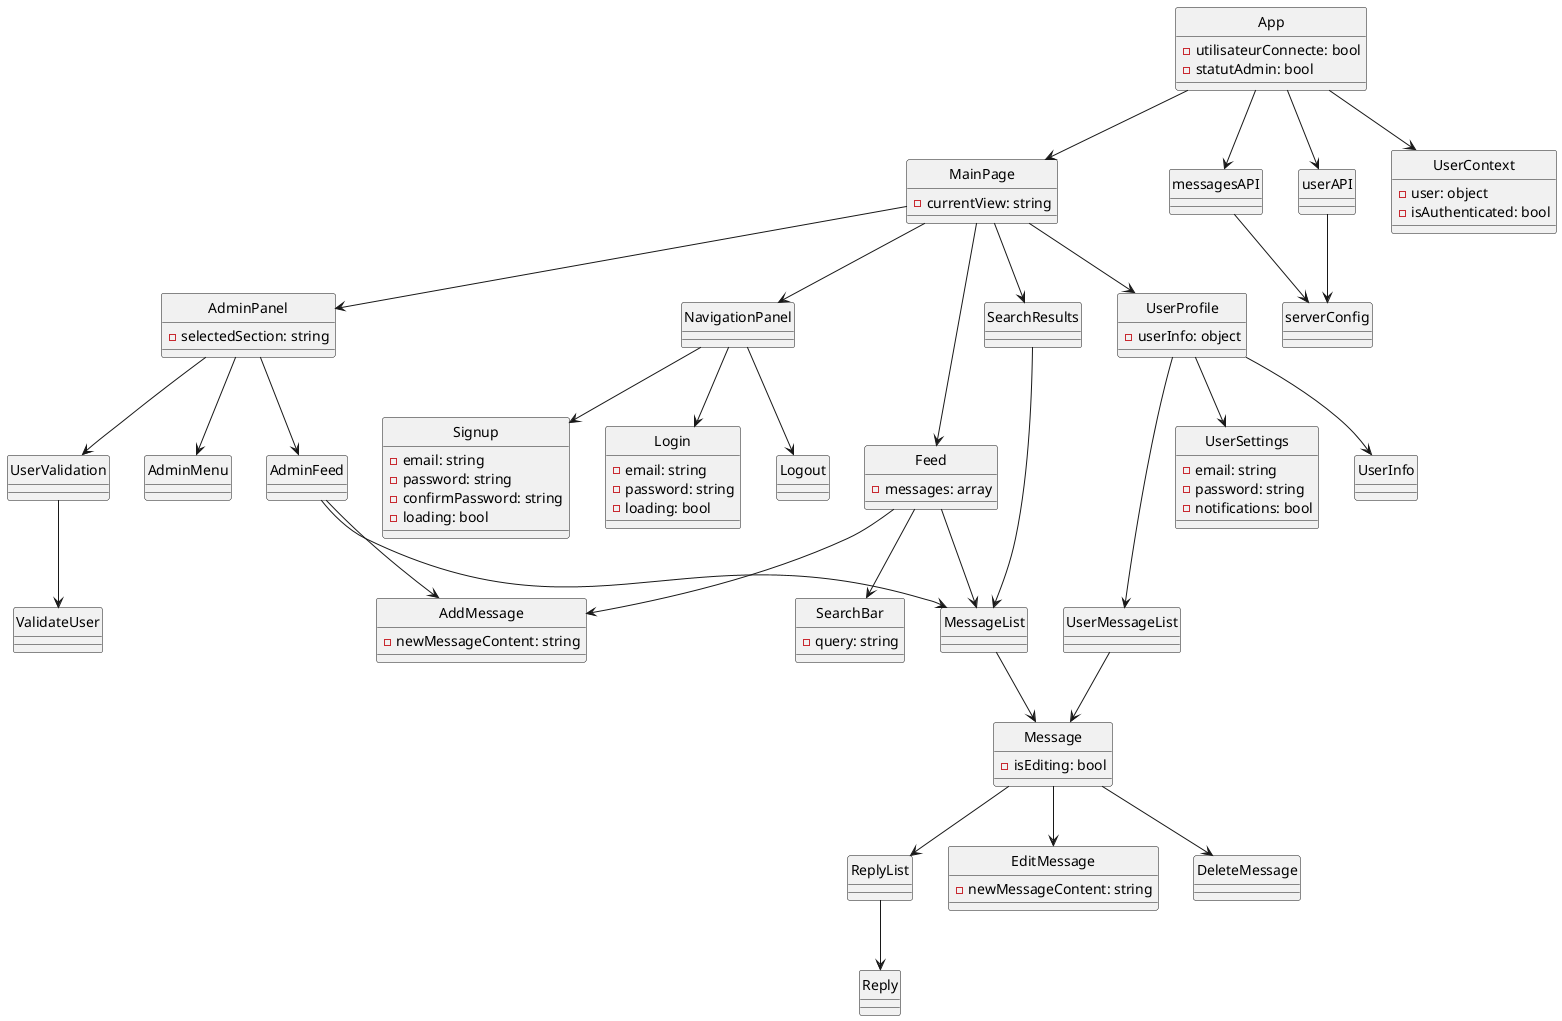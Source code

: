 @startuml
skinparam style strictuml

class App {
  - utilisateurConnecte: bool
  - statutAdmin: bool
}

class MainPage {
  - currentView: string
}

class NavigationPanel
class Login {
  - email: string
  - password: string
  - loading: bool
}
class Logout
class Signup {
  - email: string
  - password: string
  - confirmPassword: string
  - loading: bool
}

class Feed {
  - messages: array
}
class SearchBar {
  - query: string
}
class MessageList
class Message {
  - isEditing: bool
}
class ReplyList
class Reply
class EditMessage {
  - newMessageContent: string
}
class DeleteMessage
class AddMessage {
  - newMessageContent: string
}

class UserProfile {
  - userInfo: object
}
class UserInfo
class UserSettings {
  - email: string
  - password: string
  - notifications: bool
}
class UserMessageList

class SearchResults
class AdminPanel {
  - selectedSection: string
}
class AdminMenu
class UserValidation
class ValidateUser
class AdminFeed

class messagesAPI
class userAPI
class serverConfig
class UserContext {
  - user: object
  - isAuthenticated: bool
}

App --> MainPage
MainPage --> NavigationPanel
MainPage --> Feed
MainPage --> UserProfile
MainPage --> SearchResults
MainPage --> AdminPanel

NavigationPanel --> Login
NavigationPanel --> Logout
NavigationPanel --> Signup

Feed --> SearchBar
Feed --> MessageList
Feed --> AddMessage

MessageList --> Message
Message --> ReplyList
ReplyList --> Reply
Message --> EditMessage
Message --> DeleteMessage

UserProfile --> UserInfo
UserProfile --> UserSettings
UserProfile --> UserMessageList
UserMessageList --> Message

SearchResults --> MessageList

AdminPanel --> AdminMenu
AdminPanel --> UserValidation
UserValidation --> ValidateUser
AdminPanel --> AdminFeed
AdminFeed --> MessageList
AdminFeed --> AddMessage

App --> UserContext
App --> messagesAPI
App --> userAPI
messagesAPI --> serverConfig
userAPI --> serverConfig

@enduml